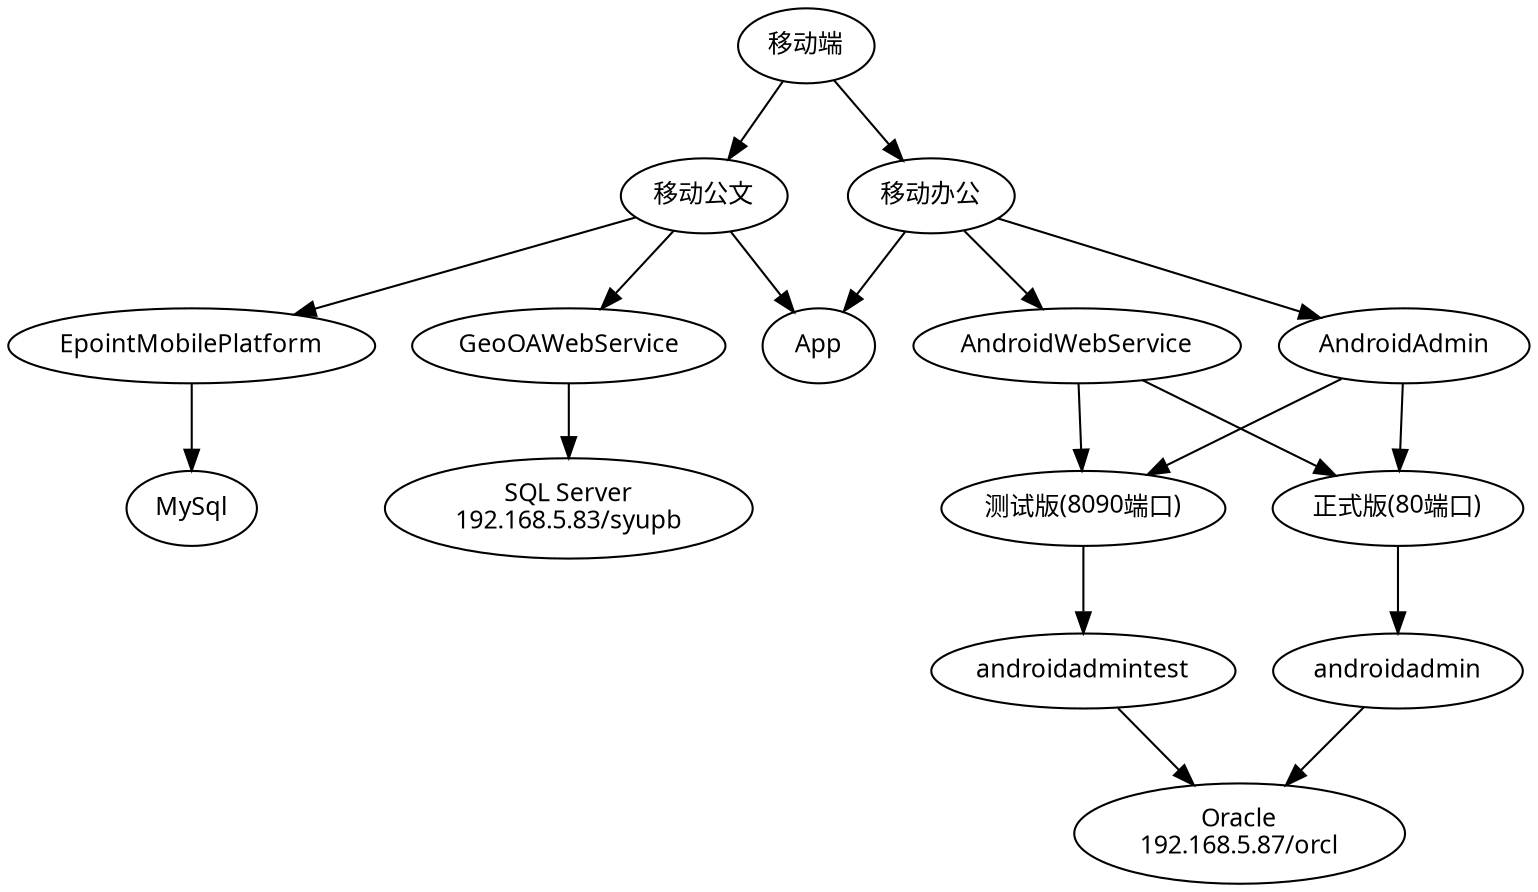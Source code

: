 digraph mobileoa {
    node [fontname = "Microsoft YaHei", fontsize = 12 ]

    "移动端" -> { "移动办公"; "移动公文" }

    "移动办公" -> { "App"; "AndroidWebService"; "AndroidAdmin" }
    { "AndroidWebService"; "AndroidAdmin"} -> {"测试版(8090端口)"; "正式版(80端口)" }
    "测试版(8090端口)" -> "androidadmintest"
    "正式版(80端口)" -> "androidadmin"
    { "androidadmin"; "androidadmintest" } -> "Oracle\n192.168.5.87/orcl"
    

    "移动公文" -> { "App"; "GeoOAWebService"; "EpointMobilePlatform"; }
    "EpointMobilePlatform" -> "MySql"
    "GeoOAWebService" -> "SQL Server\n192.168.5.83/syupb"
}